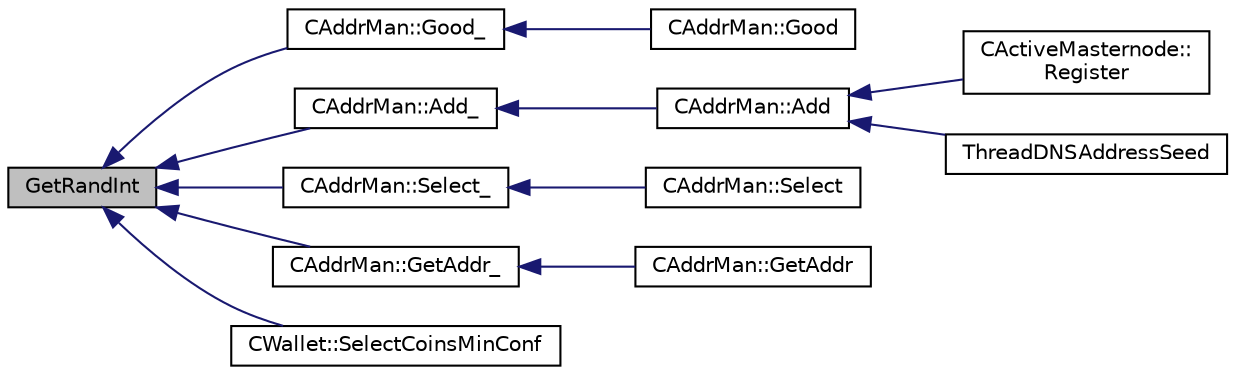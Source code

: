 digraph "GetRandInt"
{
  edge [fontname="Helvetica",fontsize="10",labelfontname="Helvetica",labelfontsize="10"];
  node [fontname="Helvetica",fontsize="10",shape=record];
  rankdir="LR";
  Node154 [label="GetRandInt",height=0.2,width=0.4,color="black", fillcolor="grey75", style="filled", fontcolor="black"];
  Node154 -> Node155 [dir="back",color="midnightblue",fontsize="10",style="solid",fontname="Helvetica"];
  Node155 [label="CAddrMan::Good_",height=0.2,width=0.4,color="black", fillcolor="white", style="filled",URL="$class_c_addr_man.html#a33ec6a4584cf4b17af821e6e35216459",tooltip="Mark an entry \"good\", possibly moving it from \"new\" to \"tried\". "];
  Node155 -> Node156 [dir="back",color="midnightblue",fontsize="10",style="solid",fontname="Helvetica"];
  Node156 [label="CAddrMan::Good",height=0.2,width=0.4,color="black", fillcolor="white", style="filled",URL="$class_c_addr_man.html#a993e80e74701d7bc6bb49880c387b847",tooltip="Mark an entry as accessible. "];
  Node154 -> Node157 [dir="back",color="midnightblue",fontsize="10",style="solid",fontname="Helvetica"];
  Node157 [label="CAddrMan::Add_",height=0.2,width=0.4,color="black", fillcolor="white", style="filled",URL="$class_c_addr_man.html#a9dd6df8b1904548a86054d19d4a90724",tooltip="Add an entry to the \"new\" table. "];
  Node157 -> Node158 [dir="back",color="midnightblue",fontsize="10",style="solid",fontname="Helvetica"];
  Node158 [label="CAddrMan::Add",height=0.2,width=0.4,color="black", fillcolor="white", style="filled",URL="$class_c_addr_man.html#a03fcc7109b5f014760dc50a81f68c5ec",tooltip="Add a single address. "];
  Node158 -> Node159 [dir="back",color="midnightblue",fontsize="10",style="solid",fontname="Helvetica"];
  Node159 [label="CActiveMasternode::\lRegister",height=0.2,width=0.4,color="black", fillcolor="white", style="filled",URL="$class_c_active_masternode.html#a99e26870efec1ea98738cda1a5a85702",tooltip="Register remote Masternode. "];
  Node158 -> Node160 [dir="back",color="midnightblue",fontsize="10",style="solid",fontname="Helvetica"];
  Node160 [label="ThreadDNSAddressSeed",height=0.2,width=0.4,color="black", fillcolor="white", style="filled",URL="$net_8cpp.html#ab2d8883b5524ec7b80d3b9535e73a3ed"];
  Node154 -> Node161 [dir="back",color="midnightblue",fontsize="10",style="solid",fontname="Helvetica"];
  Node161 [label="CAddrMan::Select_",height=0.2,width=0.4,color="black", fillcolor="white", style="filled",URL="$class_c_addr_man.html#af34f24d32505ff3590cbacbc4cc4c09e",tooltip="Select an address to connect to. "];
  Node161 -> Node162 [dir="back",color="midnightblue",fontsize="10",style="solid",fontname="Helvetica"];
  Node162 [label="CAddrMan::Select",height=0.2,width=0.4,color="black", fillcolor="white", style="filled",URL="$class_c_addr_man.html#ae4b1b65cc15f9a12f90db362fb9c8488",tooltip="Choose an address to connect to. "];
  Node154 -> Node163 [dir="back",color="midnightblue",fontsize="10",style="solid",fontname="Helvetica"];
  Node163 [label="CAddrMan::GetAddr_",height=0.2,width=0.4,color="black", fillcolor="white", style="filled",URL="$class_c_addr_man.html#aff86d04dc7c0e0afae3ff5998417db17",tooltip="Select several addresses at once. "];
  Node163 -> Node164 [dir="back",color="midnightblue",fontsize="10",style="solid",fontname="Helvetica"];
  Node164 [label="CAddrMan::GetAddr",height=0.2,width=0.4,color="black", fillcolor="white", style="filled",URL="$class_c_addr_man.html#a69cc6138e696cf88de60925d26023bf2",tooltip="Return a bunch of addresses, selected at random. "];
  Node154 -> Node165 [dir="back",color="midnightblue",fontsize="10",style="solid",fontname="Helvetica"];
  Node165 [label="CWallet::SelectCoinsMinConf",height=0.2,width=0.4,color="black", fillcolor="white", style="filled",URL="$group___actions.html#gad6172164bad4b56aca54570f41a4375f"];
}
